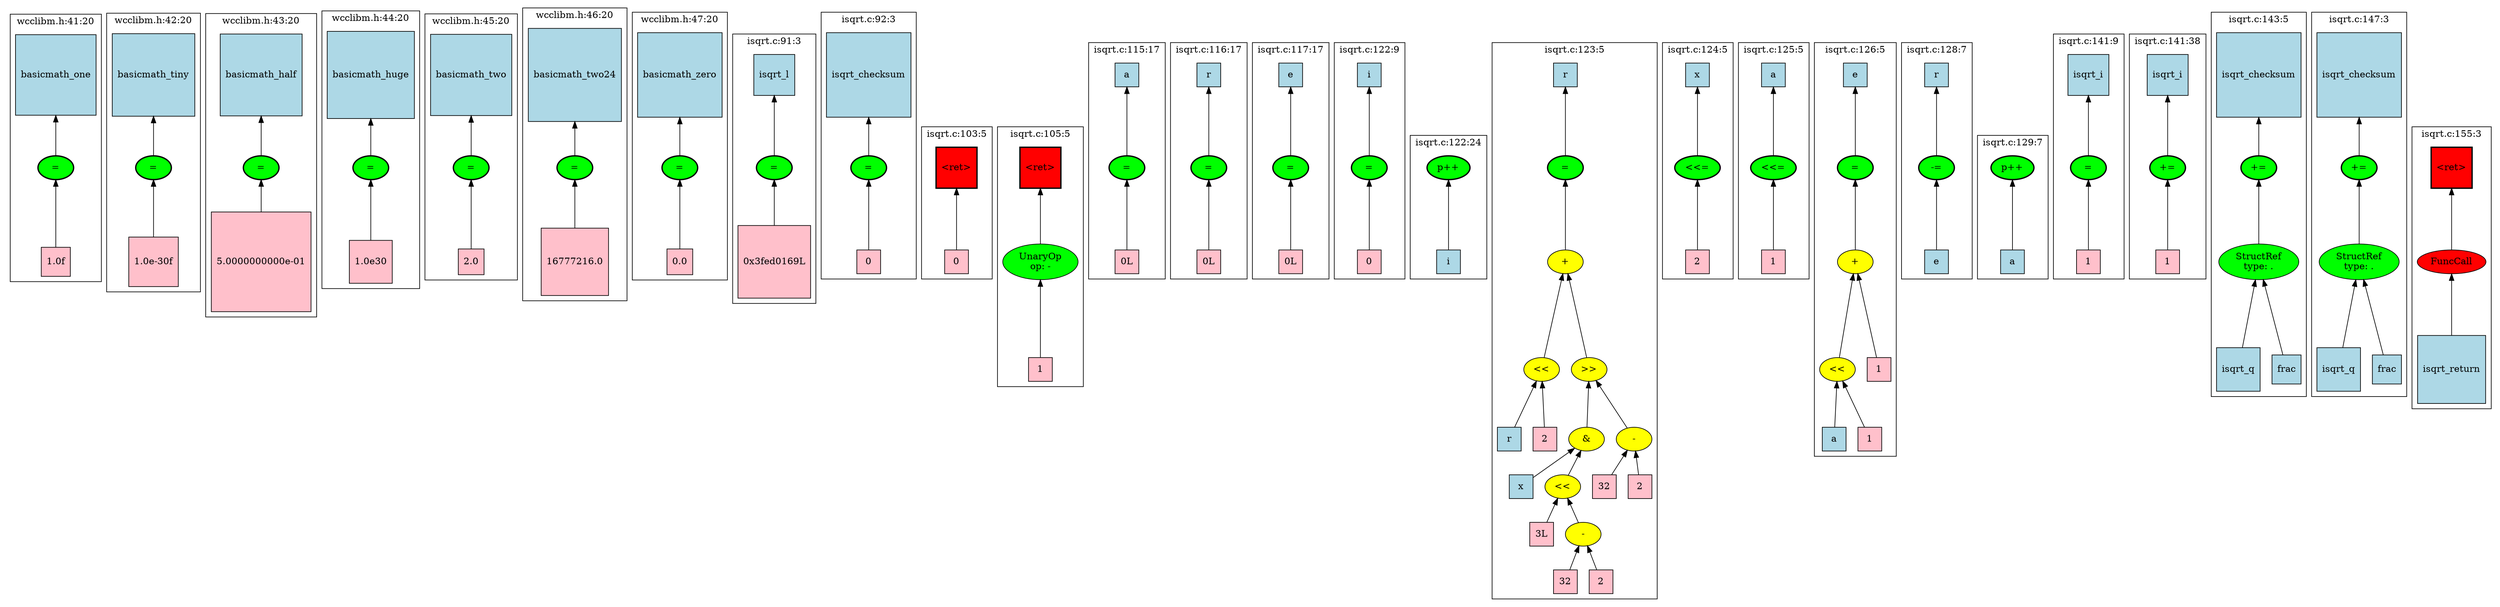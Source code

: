 strict graph "" {
	graph [bb="0,0,3198,813",
		newrank=true
	];
	node [label="\N"];
	{
		graph [rank=same,
			rankdir=LR
		];
		rank2	[height=0.5,
			label="",
			pos="1.5,598.5",
			style=invis,
			width=0.013889];
		8	[fillcolor=green,
			height=0.5,
			label="=",
			pos="68.5,598.5",
			style="filled,bold",
			width=0.75];
		rank2 -- 8	[pos="2.0234,598.5 15.18,598.5 28.337,598.5 41.494,598.5",
			style=invis];
		12	[fillcolor=green,
			height=0.5,
			label="=",
			pos="191.5,598.5",
			style="filled,bold",
			width=0.75];
		8 -- 12	[pos="95.887,598.5 118.67,598.5 141.45,598.5 164.24,598.5",
			style=invis];
		16	[fillcolor=green,
			height=0.5,
			label="=",
			pos="325.5,598.5",
			style="filled,bold",
			width=0.75];
		12 -- 16	[pos="218.72,598.5 245.28,598.5 271.83,598.5 298.39,598.5",
			style=invis];
		20	[fillcolor=green,
			height=0.5,
			label="=",
			pos="462.5,598.5",
			style="filled,bold",
			width=0.75];
		16 -- 20	[pos="352.53,598.5 380.16,598.5 407.8,598.5 435.44,598.5",
			style=invis];
		24	[fillcolor=green,
			height=0.5,
			label="=",
			pos="589.5,598.5",
			style="filled,bold",
			width=0.75];
		20 -- 24	[pos="489.79,598.5 513.93,598.5 538.08,598.5 562.23,598.5",
			style=invis];
		28	[fillcolor=green,
			height=0.5,
			label="=",
			pos="720.5,598.5",
			style="filled,bold",
			width=0.75];
		24 -- 28	[pos="616.62,598.5 642.19,598.5 667.75,598.5 693.31,598.5",
			style=invis];
		32	[fillcolor=green,
			height=0.5,
			label="=",
			pos="852.5,598.5",
			style="filled,bold",
			width=0.75];
		28 -- 32	[pos="747.57,598.5 773.53,598.5 799.49,598.5 825.45,598.5",
			style=invis];
		220	[fillcolor=green,
			height=0.5,
			label="=",
			pos="972.5,598.5",
			style="filled,bold",
			width=0.75];
		32 -- 220	[pos="879.69,598.5 901.56,598.5 923.44,598.5 945.31,598.5",
			style=invis];
		223	[fillcolor=green,
			height=0.5,
			label="=",
			pos="1092.5,598.5",
			style="filled,bold",
			width=0.75];
		220 -- 223	[pos="999.69,598.5 1021.6,598.5 1043.4,598.5 1065.3,598.5",
			style=invis];
		240	[fillcolor=red,
			height=0.65278,
			label="\<ret\>",
			pos="1201.5,598.5",
			shape=square,
			style="filled,bold",
			width=0.65278];
		223 -- 240	[pos="1119.8,598.5 1139.1,598.5 1158.5,598.5 1177.9,598.5",
			style=invis];
		242	[fillcolor=red,
			height=0.65278,
			label="\<ret\>",
			pos="1307.5,598.5",
			shape=square,
			style="filled,bold",
			width=0.65278];
		240 -- 242	[pos="1225.1,598.5 1244.6,598.5 1264.2,598.5 1283.7,598.5",
			style=invis];
		259	[fillcolor=green,
			height=0.5,
			label="=",
			pos="1416.5,598.5",
			style="filled,bold",
			width=0.75];
		242 -- 259	[pos="1331.3,598.5 1350.6,598.5 1369.9,598.5 1389.2,598.5",
			style=invis];
		263	[fillcolor=green,
			height=0.5,
			label="=",
			pos="1516.5,598.5",
			style="filled,bold",
			width=0.75];
		259 -- 263	[pos="1443.8,598.5 1459,598.5 1474.1,598.5 1489.3,598.5",
			style=invis];
		267	[fillcolor=green,
			height=0.5,
			label="=",
			pos="1616.5,598.5",
			style="filled,bold",
			width=0.75];
		263 -- 267	[pos="1543.8,598.5 1559,598.5 1574.1,598.5 1589.3,598.5",
			style=invis];
		276	[fillcolor=green,
			height=0.5,
			label="=",
			pos="1712.5,598.5",
			style="filled,bold",
			width=0.75];
		267 -- 276	[pos="1643.5,598.5 1657.4,598.5 1671.4,598.5 1685.3,598.5",
			style=invis];
		282	[fillcolor=green,
			height=0.5,
			label="p++",
			pos="1809.5,598.5",
			style="filled,bold",
			width=0.75];
		276 -- 282	[pos="1739.8,598.5 1753.9,598.5 1768.1,598.5 1782.3,598.5",
			style=invis];
		285	[fillcolor=green,
			height=0.5,
			label="=",
			pos="1974.5,598.5",
			style="filled,bold",
			width=0.75];
		282 -- 285	[pos="1836.6,598.5 1873.5,598.5 1910.4,598.5 1947.3,598.5",
			style=invis];
		302	[fillcolor=green,
			height=0.5,
			label="<<=",
			pos="2163.5,598.5",
			style="filled,bold",
			width=0.75];
		285 -- 302	[pos="2001.8,598.5 2046.7,598.5 2091.5,598.5 2136.3,598.5",
			style=invis];
		305	[fillcolor=green,
			height=0.5,
			label="<<=",
			pos="2256.5,598.5",
			style="filled,bold",
			width=0.75];
		302 -- 305	[pos="2190.7,598.5 2203.6,598.5 2216.4,598.5 2229.3,598.5",
			style=invis];
		308	[fillcolor=green,
			height=0.5,
			label="=",
			pos="2369.5,598.5",
			style="filled,bold",
			width=0.75];
		305 -- 308	[pos="2283.9,598.5 2303.4,598.5 2322.9,598.5 2342.4,598.5",
			style=invis];
		320	[fillcolor=green,
			height=0.5,
			label="-=",
			pos="2481.5,598.5",
			style="filled,bold",
			width=0.75];
		308 -- 320	[pos="2396.6,598.5 2415.9,598.5 2435.1,598.5 2454.3,598.5",
			style=invis];
		323	[fillcolor=green,
			height=0.5,
			label="p++",
			pos="2574.5,598.5",
			style="filled,bold",
			width=0.75];
		320 -- 323	[pos="2508.7,598.5 2521.6,598.5 2534.4,598.5 2547.3,598.5",
			style=invis];
		347	[fillcolor=green,
			height=0.5,
			label="=",
			pos="2667.5,598.5",
			style="filled,bold",
			width=0.75];
		323 -- 347	[pos="2601.7,598.5 2614.6,598.5 2627.4,598.5 2640.3,598.5",
			style=invis];
		353	[fillcolor=green,
			height=0.5,
			label="+=",
			pos="2764.5,598.5",
			style="filled,bold",
			width=0.75];
		347 -- 353	[pos="2694.8,598.5 2708.9,598.5 2723.1,598.5 2737.3,598.5",
			style=invis];
		363	[fillcolor=green,
			height=0.5,
			label="+=",
			pos="2881.5,598.5",
			style="filled,bold",
			width=0.75];
		353 -- 363	[pos="2791.9,598.5 2812.7,598.5 2833.4,598.5 2854.2,598.5",
			style=invis];
		374	[fillcolor=green,
			height=0.5,
			label="+=",
			pos="3015.5,598.5",
			style="filled,bold",
			width=0.75];
		363 -- 374	[pos="2908.7,598.5 2935.3,598.5 2961.8,598.5 2988.4,598.5",
			style=invis];
		393	[fillcolor=red,
			height=0.65278,
			label="\<ret\>",
			pos="3137.5,598.5",
			shape=square,
			style="filled,bold",
			width=0.65278];
		374 -- 393	[pos="3042.7,598.5 3066.4,598.5 3090.1,598.5 3113.8,598.5",
			style=invis];
		end	[height=0.5,
			label="",
			pos="3197.5,598.5",
			style=invis,
			width=0.013889];
		393 -- end	[pos="3161.4,598.5 3173.2,598.5 3185.1,598.5 3196.9,598.5",
			style=invis];
	}
	subgraph cluster16 {
		graph [bb="257.5,412,393.5,798.5",
			label="wcclibm.h:43:20",
			lheight=0.21,
			lp="325.5,787",
			lwidth=1.29
		];
		16;
		19	[fillcolor=pink,
			height=1.6528,
			label="5.0000000000e-01",
			pos="325.5,479.5",
			shape=square,
			style=filled,
			width=1.6528];
		16 -- 19	[dir=back,
			pos="s,325.5,580.49 325.5,570.25 325.5,560.85 325.5,549.93 325.5,539.01"];
		17	[fillcolor=lightblue,
			height=1.3889,
			label=basicmath_half,
			pos="325.5,717.5",
			shape=square,
			style=filled,
			width=1.3889];
		17 -- 16	[dir=back,
			pos="s,325.5,667.22 325.5,657.02 325.5,642.25 325.5,627.55 325.5,616.72"];
	}
	subgraph cluster20 {
		graph [bb="401.5,445,523.5,801",
			label="wcclibm.h:44:20",
			lheight=0.21,
			lp="462.5,789.5",
			lwidth=1.29
		];
		20;
		23	[fillcolor=pink,
			height=0.73611,
			label="1.0e30",
			pos="462.5,479.5",
			shape=square,
			style=filled,
			width=0.73611];
		20 -- 23	[dir=back,
			pos="s,462.5,580.49 462.5,570.22 462.5,550.89 462.5,525.13 462.5,506.17"];
		21	[fillcolor=lightblue,
			height=1.4583,
			label=basicmath_huge,
			pos="462.5,717.5",
			shape=square,
			style=filled,
			width=1.4583];
		21 -- 20	[dir=back,
			pos="s,462.5,664.84 462.5,654.68 462.5,640.72 462.5,627.02 462.5,616.76"];
	}
	subgraph cluster24 {
		graph [bb="531.5,453.5,647.5,798",
			label="wcclibm.h:45:20",
			lheight=0.21,
			lp="589.5,786.5",
			lwidth=1.29
		];
		24;
		27	[fillcolor=pink,
			height=0.5,
			label=2.0,
			pos="589.5,479.5",
			shape=square,
			style=filled,
			width=0.5];
		24 -- 27	[dir=back,
			pos="s,589.5,580.49 589.5,570.25 589.5,547.78 589.5,516.61 589.5,497.53"];
		25	[fillcolor=lightblue,
			height=1.375,
			label=basicmath_two,
			pos="589.5,717.5",
			shape=square,
			style=filled,
			width=1.375];
		25 -- 24	[dir=back,
			pos="s,589.5,667.9 589.5,657.57 589.5,642.58 589.5,627.63 589.5,616.66"];
	}
	subgraph cluster28 {
		graph [bb="655.5,431,785.5,805",
			label="wcclibm.h:46:20",
			lheight=0.21,
			lp="720.5,793.5",
			lwidth=1.29
		];
		28;
		31	[fillcolor=pink,
			height=1.125,
			label=16777216.0,
			pos="720.5,479.5",
			shape=square,
			style=filled,
			width=1.125];
		28 -- 31	[dir=back,
			pos="s,720.5,580.49 720.5,570.42 720.5,555.54 720.5,536.81 720.5,520.3"];
		29	[fillcolor=lightblue,
			height=1.5694,
			label=basicmath_two24,
			pos="720.5,717.5",
			shape=square,
			style=filled,
			width=1.5694];
		29 -- 28	[dir=back,
			pos="s,720.5,660.74 720.5,650.62 720.5,638.06 720.5,625.97 720.5,616.7"];
	}
	subgraph cluster32 {
		graph [bb="793.5,453.5,911.5,799.5",
			label="wcclibm.h:47:20",
			lheight=0.21,
			lp="852.5,788",
			lwidth=1.29
		];
		32;
		35	[fillcolor=pink,
			height=0.5,
			label=0.0,
			pos="852.5,479.5",
			shape=square,
			style=filled,
			width=0.5];
		32 -- 35	[dir=back,
			pos="s,852.5,580.49 852.5,570.25 852.5,547.78 852.5,516.61 852.5,497.53"];
		33	[fillcolor=lightblue,
			height=1.4167,
			label=basicmath_zero,
			pos="852.5,717.5",
			shape=square,
			style=filled,
			width=1.4167];
		33 -- 32	[dir=back,
			pos="s,852.5,666.2 852.5,656.17 852.5,641.66 852.5,627.3 852.5,616.66"];
	}
	subgraph cluster223 {
		graph [bb="1033.5,453.5,1151.5,799.5",
			label="isqrt.c:92:3",
			lheight=0.21,
			lp="1092.5,788",
			lwidth=0.86
		];
		223;
		225	[fillcolor=pink,
			height=0.5,
			label=0,
			pos="1092.5,479.5",
			shape=square,
			style=filled,
			width=0.5];
		223 -- 225	[dir=back,
			pos="s,1092.5,580.49 1092.5,570.25 1092.5,547.78 1092.5,516.61 1092.5,497.53"];
		224	[fillcolor=lightblue,
			height=1.4167,
			label=isqrt_checksum,
			pos="1092.5,717.5",
			shape=square,
			style=filled,
			width=1.4167];
		224 -- 223	[dir=back,
			pos="s,1092.5,666.2 1092.5,656.17 1092.5,641.66 1092.5,627.3 1092.5,616.66"];
	}
	subgraph cluster259 {
		graph [bb="1370.5,453.5,1462.5,766.5",
			label="isqrt.c:115:17",
			lheight=0.21,
			lp="1416.5,755",
			lwidth=1.06
		];
		259;
		262	[fillcolor=pink,
			height=0.5,
			label="0L",
			pos="1416.5,479.5",
			shape=square,
			style=filled,
			width=0.5];
		259 -- 262	[dir=back,
			pos="s,1416.5,580.49 1416.5,570.25 1416.5,547.78 1416.5,516.61 1416.5,497.53"];
		260	[fillcolor=lightblue,
			height=0.5,
			label=a,
			pos="1416.5,717.5",
			shape=square,
			style=filled,
			width=0.5];
		260 -- 259	[dir=back,
			pos="s,1416.5,699.49 1416.5,689.25 1416.5,666.78 1416.5,635.61 1416.5,616.53"];
	}
	subgraph cluster263 {
		graph [bb="1470.5,453.5,1562.5,766.5",
			label="isqrt.c:116:17",
			lheight=0.21,
			lp="1516.5,755",
			lwidth=1.06
		];
		263;
		266	[fillcolor=pink,
			height=0.5,
			label="0L",
			pos="1516.5,479.5",
			shape=square,
			style=filled,
			width=0.5];
		263 -- 266	[dir=back,
			pos="s,1516.5,580.49 1516.5,570.25 1516.5,547.78 1516.5,516.61 1516.5,497.53"];
		264	[fillcolor=lightblue,
			height=0.5,
			label=r,
			pos="1516.5,717.5",
			shape=square,
			style=filled,
			width=0.5];
		264 -- 263	[dir=back,
			pos="s,1516.5,699.49 1516.5,689.25 1516.5,666.78 1516.5,635.61 1516.5,616.53"];
	}
	subgraph cluster267 {
		graph [bb="1570.5,453.5,1662.5,766.5",
			label="isqrt.c:117:17",
			lheight=0.21,
			lp="1616.5,755",
			lwidth=1.06
		];
		267;
		270	[fillcolor=pink,
			height=0.5,
			label="0L",
			pos="1616.5,479.5",
			shape=square,
			style=filled,
			width=0.5];
		267 -- 270	[dir=back,
			pos="s,1616.5,580.49 1616.5,570.25 1616.5,547.78 1616.5,516.61 1616.5,497.53"];
		268	[fillcolor=lightblue,
			height=0.5,
			label=e,
			pos="1616.5,717.5",
			shape=square,
			style=filled,
			width=0.5];
		268 -- 267	[dir=back,
			pos="s,1616.5,699.49 1616.5,689.25 1616.5,666.78 1616.5,635.61 1616.5,616.53"];
	}
	subgraph cluster276 {
		graph [bb="1670.5,453.5,1755.5,766.5",
			label="isqrt.c:122:9",
			lheight=0.21,
			lp="1713,755",
			lwidth=0.96
		];
		276;
		278	[fillcolor=pink,
			height=0.5,
			label=0,
			pos="1712.5,479.5",
			shape=square,
			style=filled,
			width=0.5];
		276 -- 278	[dir=back,
			pos="s,1712.5,580.49 1712.5,570.25 1712.5,547.78 1712.5,516.61 1712.5,497.53"];
		277	[fillcolor=lightblue,
			height=0.5,
			label=i,
			pos="1712.5,717.5",
			shape=square,
			style=filled,
			width=0.5];
		277 -- 276	[dir=back,
			pos="s,1712.5,699.49 1712.5,689.25 1712.5,666.78 1712.5,635.61 1712.5,616.53"];
	}
	subgraph cluster282 {
		graph [bb="1763.5,453.5,1855.5,647.5",
			label="isqrt.c:122:24",
			lheight=0.21,
			lp="1809.5,636",
			lwidth=1.06
		];
		282;
		283	[fillcolor=lightblue,
			height=0.5,
			label=i,
			pos="1809.5,479.5",
			shape=square,
			style=filled,
			width=0.5];
		282 -- 283	[dir=back,
			pos="s,1809.5,580.49 1809.5,570.25 1809.5,547.78 1809.5,516.61 1809.5,497.53"];
	}
	subgraph cluster285 {
		graph [bb="1863.5,8,2113.5,766.5",
			label="isqrt.c:123:5",
			lheight=0.21,
			lp="1988.5,755",
			lwidth=0.96
		];
		285;
		287	[fillcolor=yellow,
			height=0.5,
			label="+",
			pos="1974.5,479.5",
			style=filled,
			width=0.75];
		285 -- 287	[dir=back,
			pos="s,1974.5,580.49 1974.5,570.25 1974.5,547.78 1974.5,516.61 1974.5,497.53"];
		288	[fillcolor=yellow,
			height=0.5,
			label="<<",
			pos="1938.5,344",
			style=filled,
			width=0.75];
		287 -- 288	[dir=back,
			pos="s,1969.9,461.59 1967.3,451.7 1960,424.85 1949.1,384.37 1943,361.77"];
		291	[fillcolor=yellow,
			height=0.5,
			label=">>",
			pos="2010.5,344",
			style=filled,
			width=0.75];
		287 -- 291	[dir=back,
			pos="s,1979.1,461.59 1981.7,451.7 1989,424.85 1999.9,384.37 2006,361.77"];
		289	[fillcolor=lightblue,
			height=0.5,
			label=r,
			pos="1889.5,250",
			shape=square,
			style=filled,
			width=0.5];
		288 -- 289	[dir=back,
			pos="s,1929.7,326.55 1924.9,317.39 1916.5,301.72 1906.1,282.08 1898.7,268.24"];
		290	[fillcolor=pink,
			height=0.5,
			label=2,
			pos="1943.5,250",
			shape=square,
			style=filled,
			width=0.5];
		288 -- 290	[dir=back,
			pos="s,1939.4,325.7 1940,315.69 1940.8,300.31 1941.8,281.57 1942.6,268.23"];
		292	[fillcolor=yellow,
			height=0.5,
			label="&",
			pos="2006.5,250",
			style=filled,
			width=0.75];
		291 -- 292	[dir=back,
			pos="s,2009.7,325.7 2009.3,315.69 2008.6,300.31 2007.8,281.57 2007.2,268.23"];
		299	[fillcolor=yellow,
			height=0.5,
			label="-",
			pos="2078.5,250",
			style=filled,
			width=0.75];
		291 -- 299	[dir=back,
			pos="s,2022,327.39 2028.1,319.22 2040.4,302.56 2056.5,280.79 2067.1,266.38"];
		286	[fillcolor=lightblue,
			height=0.5,
			label=r,
			pos="1974.5,717.5",
			shape=square,
			style=filled,
			width=0.5];
		286 -- 285	[dir=back,
			pos="s,1974.5,699.49 1974.5,689.25 1974.5,666.78 1974.5,635.61 1974.5,616.53"];
		293	[fillcolor=lightblue,
			height=0.5,
			label=x,
			pos="1907.5,178",
			shape=square,
			style=filled,
			width=0.5];
		292 -- 293	[dir=back,
			pos="s,1988.3,236.16 1979.8,230.15 1962.6,217.98 1940.7,202.49 1925.5,191.76"];
		294	[fillcolor=yellow,
			height=0.5,
			label="<<",
			pos="1970.5,178",
			style=filled,
			width=0.75];
		292 -- 294	[dir=back,
			pos="s,1998.2,232.76 1993.5,223.7 1988.6,214.18 1983.2,203.61 1978.8,195.15"];
		300	[fillcolor=pink,
			height=0.5,
			label=32,
			pos="2033.5,178",
			shape=square,
			style=filled,
			width=0.5];
		299 -- 300	[dir=back,
			pos="s,2068.3,233.12 2062.8,224.61 2056.8,215.27 2050.1,204.83 2044.6,196.29"];
		301	[fillcolor=pink,
			height=0.5,
			label=2,
			pos="2087.5,178",
			shape=square,
			style=filled,
			width=0.5];
		299 -- 301	[dir=back,
			pos="s,2080.7,232.05 2082,222.01 2083.1,213.36 2084.3,204.03 2085.3,196.28"];
		295	[fillcolor=pink,
			height=0.5,
			label="3L",
			pos="1938.5,106",
			shape=square,
			style=filled,
			width=0.5];
		294 -- 295	[dir=back,
			pos="s,1962.9,160.41 1958.7,151.2 1954.6,142.29 1950.2,132.53 1946.5,124.45"];
		296	[fillcolor=yellow,
			height=0.5,
			label="-",
			pos="2001.5,106",
			style=filled,
			width=0.75];
		294 -- 296	[dir=back,
			pos="s,1977.8,160.41 1981.9,151.2 1986,141.93 1990.5,131.73 1994.2,123.47"];
		297	[fillcolor=pink,
			height=0.5,
			label=32,
			pos="1974.5,34",
			shape=square,
			style=filled,
			width=0.5];
		296 -- 297	[dir=back,
			pos="s,1995.1,88.411 1991.4,78.916 1988,70.084 1984.3,60.441 1981.2,52.447"];
		298	[fillcolor=pink,
			height=0.5,
			label=2,
			pos="2028.5,34",
			shape=square,
			style=filled,
			width=0.5];
		296 -- 298	[dir=back,
			pos="s,2007.9,88.411 2011.6,78.916 2015,70.084 2018.7,60.441 2021.8,52.447"];
	}
	subgraph cluster302 {
		graph [bb="2121.5,453.5,2206.5,766.5",
			label="isqrt.c:124:5",
			lheight=0.21,
			lp="2164,755",
			lwidth=0.96
		];
		302;
		304	[fillcolor=pink,
			height=0.5,
			label=2,
			pos="2163.5,479.5",
			shape=square,
			style=filled,
			width=0.5];
		302 -- 304	[dir=back,
			pos="s,2163.5,580.49 2163.5,570.25 2163.5,547.78 2163.5,516.61 2163.5,497.53"];
		303	[fillcolor=lightblue,
			height=0.5,
			label=x,
			pos="2163.5,717.5",
			shape=square,
			style=filled,
			width=0.5];
		303 -- 302	[dir=back,
			pos="s,2163.5,699.49 2163.5,689.25 2163.5,666.78 2163.5,635.61 2163.5,616.53"];
	}
	subgraph cluster305 {
		graph [bb="2214.5,453.5,2299.5,766.5",
			label="isqrt.c:125:5",
			lheight=0.21,
			lp="2257,755",
			lwidth=0.96
		];
		305;
		307	[fillcolor=pink,
			height=0.5,
			label=1,
			pos="2256.5,479.5",
			shape=square,
			style=filled,
			width=0.5];
		305 -- 307	[dir=back,
			pos="s,2256.5,580.49 2256.5,570.25 2256.5,547.78 2256.5,516.61 2256.5,497.53"];
		306	[fillcolor=lightblue,
			height=0.5,
			label=a,
			pos="2256.5,717.5",
			shape=square,
			style=filled,
			width=0.5];
		306 -- 305	[dir=back,
			pos="s,2256.5,699.49 2256.5,689.25 2256.5,666.78 2256.5,635.61 2256.5,616.53"];
	}
	subgraph cluster308 {
		graph [bb="2307.5,224,2431.5,766.5",
			label="isqrt.c:126:5",
			lheight=0.21,
			lp="2369.5,755",
			lwidth=0.96
		];
		308;
		310	[fillcolor=yellow,
			height=0.5,
			label="+",
			pos="2369.5,479.5",
			style=filled,
			width=0.75];
		308 -- 310	[dir=back,
			pos="s,2369.5,580.49 2369.5,570.25 2369.5,547.78 2369.5,516.61 2369.5,497.53"];
		311	[fillcolor=yellow,
			height=0.5,
			label="<<",
			pos="2342.5,344",
			style=filled,
			width=0.75];
		310 -- 311	[dir=back,
			pos="s,2366.1,461.59 2364.1,451.75 2358.7,425.08 2350.6,384.89 2346,362.19"];
		314	[fillcolor=pink,
			height=0.5,
			label=1,
			pos="2405.5,344",
			shape=square,
			style=filled,
			width=0.5];
		310 -- 314	[dir=back,
			pos="s,2374.1,461.59 2376.7,451.75 2383.9,425.08 2394.7,384.89 2400.9,362.19"];
		312	[fillcolor=lightblue,
			height=0.5,
			label=a,
			pos="2337.5,250",
			shape=square,
			style=filled,
			width=0.5];
		311 -- 312	[dir=back,
			pos="s,2341.6,325.7 2341,315.69 2340.2,300.31 2339.2,281.57 2338.4,268.23"];
		313	[fillcolor=pink,
			height=0.5,
			label=1,
			pos="2391.5,250",
			shape=square,
			style=filled,
			width=0.5];
		311 -- 313	[dir=back,
			pos="s,2351.3,326.55 2356.1,317.39 2364.5,301.72 2374.9,282.08 2382.3,268.24"];
		309	[fillcolor=lightblue,
			height=0.5,
			label=e,
			pos="2369.5,717.5",
			shape=square,
			style=filled,
			width=0.5];
		309 -- 308	[dir=back,
			pos="s,2369.5,699.49 2369.5,689.25 2369.5,666.78 2369.5,635.61 2369.5,616.53"];
	}
	subgraph cluster320 {
		graph [bb="2439.5,453.5,2524.5,766.5",
			label="isqrt.c:128:7",
			lheight=0.21,
			lp="2482,755",
			lwidth=0.96
		];
		320;
		322	[fillcolor=lightblue,
			height=0.5,
			label=e,
			pos="2481.5,479.5",
			shape=square,
			style=filled,
			width=0.5];
		320 -- 322	[dir=back,
			pos="s,2481.5,580.49 2481.5,570.25 2481.5,547.78 2481.5,516.61 2481.5,497.53"];
		321	[fillcolor=lightblue,
			height=0.5,
			label=r,
			pos="2481.5,717.5",
			shape=square,
			style=filled,
			width=0.5];
		321 -- 320	[dir=back,
			pos="s,2481.5,699.49 2481.5,689.25 2481.5,666.78 2481.5,635.61 2481.5,616.53"];
	}
	subgraph cluster363 {
		graph [bb="2818.5,309,2944.5,799.5",
			label="isqrt.c:143:5",
			lheight=0.21,
			lp="2881.5,788",
			lwidth=0.96
		];
		363;
		365	[fillcolor=green,
			height=0.74639,
			label="StructRef
type: .",
			pos="2881.5,479.5",
			style=filled,
			width=1.3356];
		363 -- 365	[dir=back,
			pos="s,2881.5,580.49 2881.5,570.29 2881.5,551.11 2881.5,525.55 2881.5,506.61"];
		366	[fillcolor=lightblue,
			height=0.75,
			label=isqrt_q,
			pos="2853.5,344",
			shape=square,
			style=filled,
			width=0.75];
		365 -- 366	[dir=back,
			pos="s,2876.1,452.76 2874,442.87 2869.3,420.29 2863.3,391.59 2859,371.12"];
		367	[fillcolor=lightblue,
			height=0.52778,
			label=frac,
			pos="2917.5,344",
			shape=square,
			style=filled,
			width=0.52778];
		365 -- 367	[dir=back,
			pos="s,2888.4,452.76 2891.1,443.02 2898,417.4 2907,383.83 2912.5,363.37"];
		364	[fillcolor=lightblue,
			height=1.4167,
			label=isqrt_checksum,
			pos="2881.5,717.5",
			shape=square,
			style=filled,
			width=1.4167];
		364 -- 363	[dir=back,
			pos="s,2881.5,666.2 2881.5,656.17 2881.5,641.66 2881.5,627.3 2881.5,616.66"];
	}
	subgraph cluster12 {
		graph [bb="133.5,440.5,249.5,798.5",
			label="wcclibm.h:42:20",
			lheight=0.21,
			lp="191.5,787",
			lwidth=1.29
		];
		12;
		15	[fillcolor=pink,
			height=0.86111,
			label="1.0e-30f",
			pos="191.5,479.5",
			shape=square,
			style=filled,
			width=0.86111];
		12 -- 15	[dir=back,
			pos="s,191.5,580.49 191.5,570.44 191.5,552.57 191.5,529.15 191.5,510.69"];
		13	[fillcolor=lightblue,
			height=1.3889,
			label=basicmath_tiny,
			pos="191.5,717.5",
			shape=square,
			style=filled,
			width=1.3889];
		13 -- 12	[dir=back,
			pos="s,191.5,667.22 191.5,657.02 191.5,642.25 191.5,627.55 191.5,616.72"];
	}
	subgraph cluster240 {
		graph [bb="1159.5,453.5,1244.5,653",
			label="isqrt.c:103:5",
			lheight=0.21,
			lp="1202,641.5",
			lwidth=0.96
		];
		240;
		241	[fillcolor=pink,
			height=0.5,
			label=0,
			pos="1201.5,479.5",
			shape=square,
			style=filled,
			width=0.5];
		240 -- 241	[dir=back,
			pos="s,1201.5,574.94 1201.5,564.8 1201.5,543.01 1201.5,515.25 1201.5,497.67"];
	}
	subgraph cluster8 {
		graph [bb="11.5,452.5,125.5,797.5",
			label="wcclibm.h:41:20",
			lheight=0.21,
			lp="68.5,786",
			lwidth=1.29
		];
		8;
		11	[fillcolor=pink,
			height=0.52778,
			label="1.0f",
			pos="68.5,479.5",
			shape=square,
			style=filled,
			width=0.52778];
		8 -- 11	[dir=back,
			pos="s,68.5,580.49 68.5,570.44 68.5,548.4 68.5,517.9 68.5,498.69"];
		9	[fillcolor=lightblue,
			height=1.3611,
			label=basicmath_one,
			pos="68.5,717.5",
			shape=square,
			style=filled,
			width=1.3611];
		9 -- 8	[dir=back,
			pos="s,68.5,668.24 68.5,657.87 68.5,642.83 68.5,627.81 68.5,616.77"];
	}
	subgraph cluster242 {
		graph [bb="1252.5,318,1362.5,653",
			label="isqrt.c:105:5",
			lheight=0.21,
			lp="1307.5,641.5",
			lwidth=0.96
		];
		242;
		243	[fillcolor=green,
			height=0.74639,
			label="UnaryOp
op: -",
			pos="1307.5,479.5",
			style=filled,
			width=1.316];
		242 -- 243	[dir=back,
			pos="s,1307.5,574.94 1307.5,564.7 1307.5,546.36 1307.5,523.81 1307.5,506.67"];
		244	[fillcolor=pink,
			height=0.5,
			label=1,
			pos="1307.5,344",
			shape=square,
			style=filled,
			width=0.5];
		243 -- 244	[dir=back,
			pos="s,1307.5,452.44 1307.5,442.18 1307.5,416.12 1307.5,382.2 1307.5,362.09"];
	}
	subgraph cluster347 {
		graph [bb="2625.5,453.5,2710.5,774",
			label="isqrt.c:141:9",
			lheight=0.21,
			lp="2668,762.5",
			lwidth=0.96
		];
		347;
		349	[fillcolor=pink,
			height=0.5,
			label=1,
			pos="2667.5,479.5",
			shape=square,
			style=filled,
			width=0.5];
		347 -- 349	[dir=back,
			pos="s,2667.5,580.49 2667.5,570.25 2667.5,547.78 2667.5,516.61 2667.5,497.53"];
		348	[fillcolor=lightblue,
			height=0.70833,
			label=isqrt_i,
			pos="2667.5,717.5",
			shape=square,
			style=filled,
			width=0.70833];
		348 -- 347	[dir=back,
			pos="s,2667.5,691.97 2667.5,681.93 2667.5,660.49 2667.5,633.87 2667.5,616.79"];
	}
	subgraph cluster374 {
		graph [bb="2952.5,309,3078.5,799.5",
			label="isqrt.c:147:3",
			lheight=0.21,
			lp="3015.5,788",
			lwidth=0.96
		];
		374;
		376	[fillcolor=green,
			height=0.74639,
			label="StructRef
type: .",
			pos="3015.5,479.5",
			style=filled,
			width=1.3356];
		374 -- 376	[dir=back,
			pos="s,3015.5,580.49 3015.5,570.29 3015.5,551.11 3015.5,525.55 3015.5,506.61"];
		377	[fillcolor=lightblue,
			height=0.75,
			label=isqrt_q,
			pos="2987.5,344",
			shape=square,
			style=filled,
			width=0.75];
		376 -- 377	[dir=back,
			pos="s,3010.1,452.76 3008,442.87 3003.3,420.29 2997.3,391.59 2993,371.12"];
		378	[fillcolor=lightblue,
			height=0.52778,
			label=frac,
			pos="3051.5,344",
			shape=square,
			style=filled,
			width=0.52778];
		376 -- 378	[dir=back,
			pos="s,3022.4,452.76 3025.1,443.02 3032,417.4 3041,383.83 3046.5,363.37"];
		375	[fillcolor=lightblue,
			height=1.4167,
			label=isqrt_checksum,
			pos="3015.5,717.5",
			shape=square,
			style=filled,
			width=1.4167];
		375 -- 374	[dir=back,
			pos="s,3015.5,666.2 3015.5,656.17 3015.5,641.66 3015.5,627.3 3015.5,616.66"];
	}
	subgraph cluster393 {
		graph [bb="3086.5,296,3188.5,653",
			label="isqrt.c:155:3",
			lheight=0.21,
			lp="3137.5,641.5",
			lwidth=0.96
		];
		393;
		394	[fillcolor=red,
			height=0.5,
			label=FuncCall,
			pos="3137.5,479.5",
			style=filled,
			width=1.1916];
		393 -- 394	[dir=back,
			pos="s,3137.5,574.94 3137.5,564.8 3137.5,543.01 3137.5,515.25 3137.5,497.67"];
		395	[fillcolor=lightblue,
			height=1.1111,
			label=isqrt_return,
			pos="3137.5,344",
			shape=square,
			style=filled,
			width=1.1111];
		394 -- 395	[dir=back,
			pos="s,3137.5,461.32 3137.5,451.11 3137.5,431.83 3137.5,405.74 3137.5,384.25"];
	}
	subgraph cluster220 {
		graph [bb="919.5,427,1025.5,774",
			label="isqrt.c:91:3",
			lheight=0.21,
			lp="972.5,762.5",
			lwidth=0.86
		];
		220;
		222	[fillcolor=pink,
			height=1.2361,
			label="0x3fed0169L",
			pos="972.5,479.5",
			shape=square,
			style=filled,
			width=1.2361];
		220 -- 222	[dir=back,
			pos="s,972.5,580.49 972.5,570.26 972.5,556.53 972.5,539.55 972.5,524.06"];
		221	[fillcolor=lightblue,
			height=0.70833,
			label=isqrt_l,
			pos="972.5,717.5",
			shape=square,
			style=filled,
			width=0.70833];
		221 -- 220	[dir=back,
			pos="s,972.5,691.97 972.5,681.93 972.5,660.49 972.5,633.87 972.5,616.79"];
	}
	subgraph cluster323 {
		graph [bb="2532.5,453.5,2617.5,647.5",
			label="isqrt.c:129:7",
			lheight=0.21,
			lp="2575,636",
			lwidth=0.96
		];
		323;
		324	[fillcolor=lightblue,
			height=0.5,
			label=a,
			pos="2574.5,479.5",
			shape=square,
			style=filled,
			width=0.5];
		323 -- 324	[dir=back,
			pos="s,2574.5,580.49 2574.5,570.25 2574.5,547.78 2574.5,516.61 2574.5,497.53"];
	}
	subgraph cluster353 {
		graph [bb="2718.5,453.5,2810.5,774",
			label="isqrt.c:141:38",
			lheight=0.21,
			lp="2764.5,762.5",
			lwidth=1.06
		];
		353;
		355	[fillcolor=pink,
			height=0.5,
			label=1,
			pos="2764.5,479.5",
			shape=square,
			style=filled,
			width=0.5];
		353 -- 355	[dir=back,
			pos="s,2764.5,580.49 2764.5,570.25 2764.5,547.78 2764.5,516.61 2764.5,497.53"];
		354	[fillcolor=lightblue,
			height=0.70833,
			label=isqrt_i,
			pos="2764.5,717.5",
			shape=square,
			style=filled,
			width=0.70833];
		354 -- 353	[dir=back,
			pos="s,2764.5,691.97 2764.5,681.93 2764.5,660.49 2764.5,633.87 2764.5,616.79"];
	}
	rank1	[height=0.5,
		label="",
		pos="0.5,717.5",
		style=invis,
		width=0.013889];
	rank1 -- rank2	[pos="0.64115,699.98 0.83174,677.69 1.1693,638.19 1.3596,615.93",
		style=invis];
}

